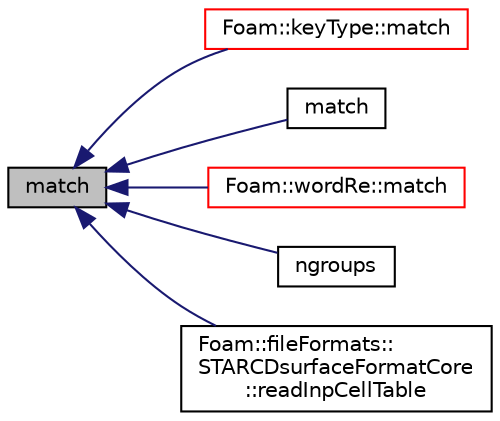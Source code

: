 digraph "match"
{
  bgcolor="transparent";
  edge [fontname="Helvetica",fontsize="10",labelfontname="Helvetica",labelfontsize="10"];
  node [fontname="Helvetica",fontsize="10",shape=record];
  rankdir="LR";
  Node1 [label="match",height=0.2,width=0.4,color="black", fillcolor="grey75", style="filled", fontcolor="black"];
  Node1 -> Node2 [dir="back",color="midnightblue",fontsize="10",style="solid",fontname="Helvetica"];
  Node2 [label="Foam::keyType::match",height=0.2,width=0.4,color="red",URL="$a01252.html#a8e8c7d37853e590db3b2349f111bed77",tooltip="Smart match as regular expression or as a string. "];
  Node1 -> Node3 [dir="back",color="midnightblue",fontsize="10",style="solid",fontname="Helvetica"];
  Node3 [label="match",height=0.2,width=0.4,color="black",URL="$a02163.html#a76460e6a70cdad4d92c4407fa87e5ca3",tooltip="Return true if it matches and sets the sub-groups matched. "];
  Node1 -> Node4 [dir="back",color="midnightblue",fontsize="10",style="solid",fontname="Helvetica"];
  Node4 [label="Foam::wordRe::match",height=0.2,width=0.4,color="red",URL="$a02969.html#a8e8c7d37853e590db3b2349f111bed77",tooltip="Smart match as regular expression or as a string. "];
  Node1 -> Node5 [dir="back",color="midnightblue",fontsize="10",style="solid",fontname="Helvetica"];
  Node5 [label="ngroups",height=0.2,width=0.4,color="black",URL="$a02163.html#a45be3810587ab88962f03d3ea9b2eb98",tooltip="Return the number of (groups) "];
  Node1 -> Node6 [dir="back",color="midnightblue",fontsize="10",style="solid",fontname="Helvetica"];
  Node6 [label="Foam::fileFormats::\lSTARCDsurfaceFormatCore\l::readInpCellTable",height=0.2,width=0.4,color="black",URL="$a02507.html#a440c90bfd6de0e6f907fbf465fb3a31c"];
}
